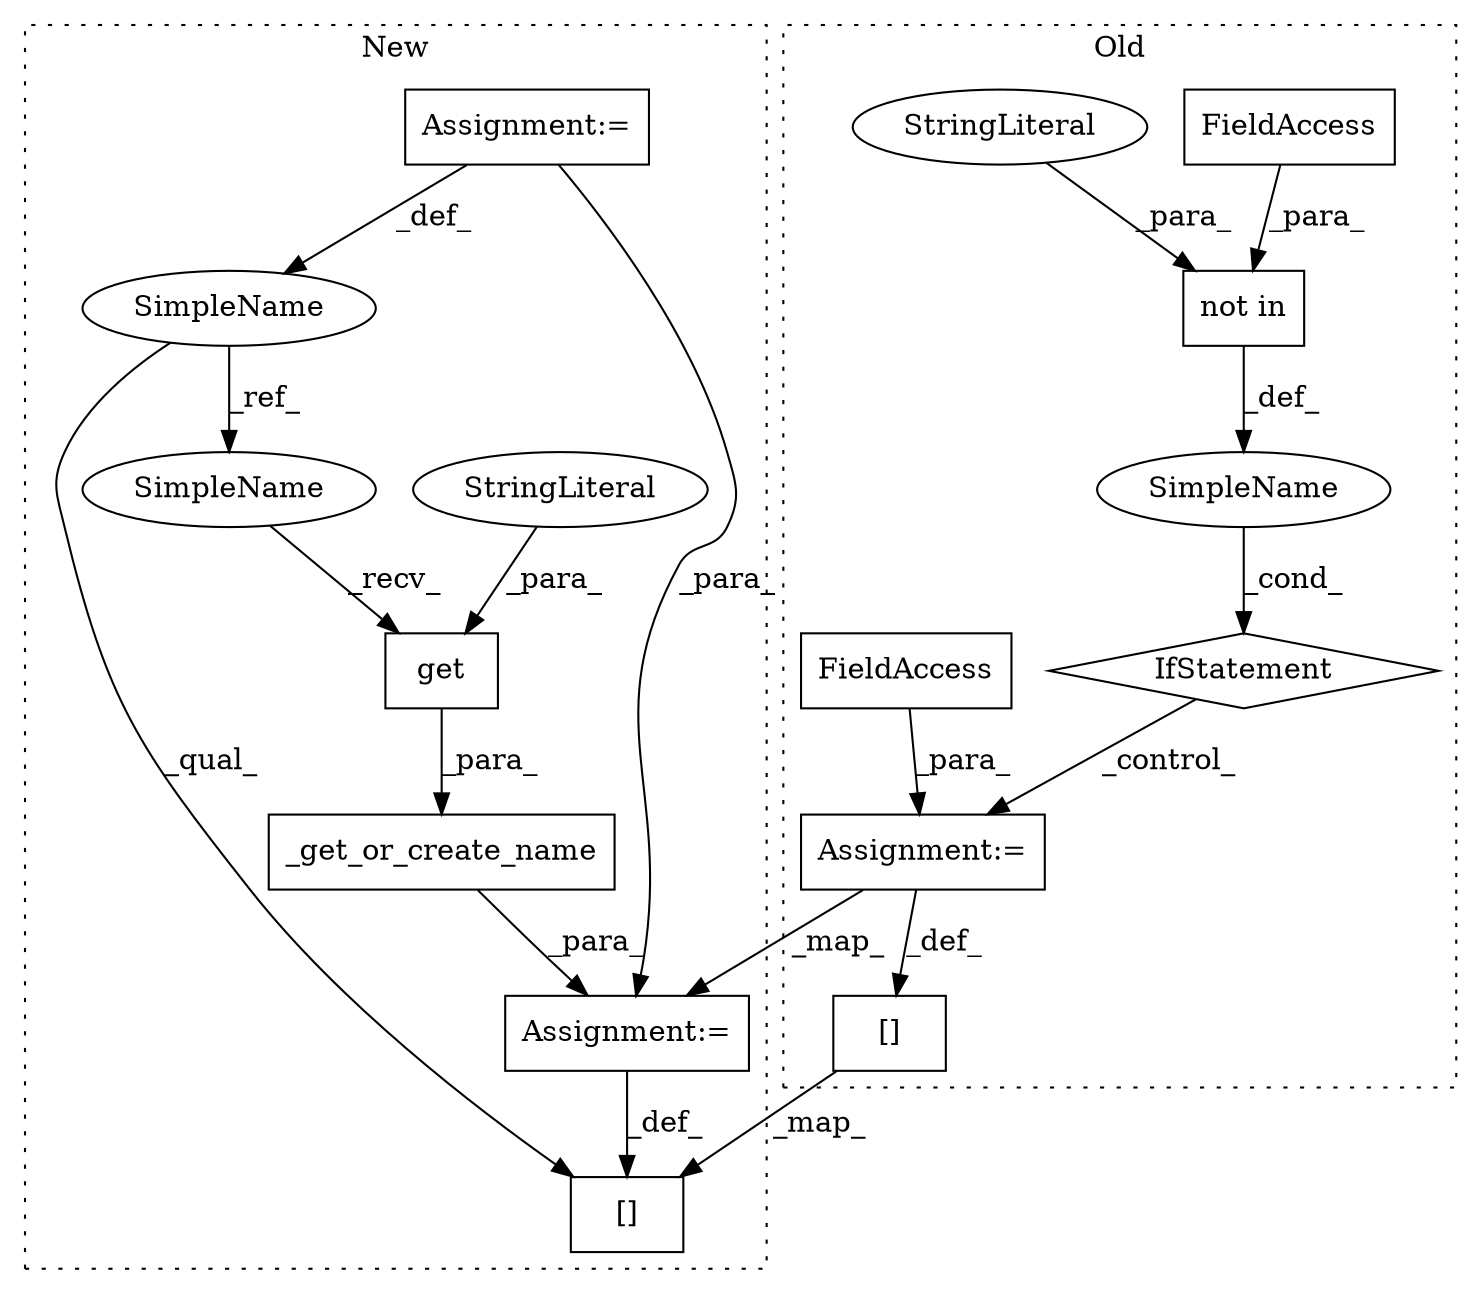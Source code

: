 digraph G {
subgraph cluster0 {
1 [label="not in" a="108" s="1681" l="20" shape="box"];
3 [label="FieldAccess" a="22" s="1695" l="6" shape="box"];
5 [label="IfStatement" a="25" s="1673,1701" l="8,2" shape="diamond"];
6 [label="StringLiteral" a="45" s="1681" l="6" shape="ellipse"];
9 [label="SimpleName" a="42" s="" l="" shape="ellipse"];
10 [label="Assignment:=" a="7" s="1725" l="1" shape="box"];
13 [label="[]" a="2" s="1711,1724" l="7,1" shape="box"];
14 [label="FieldAccess" a="22" s="1726" l="22" shape="box"];
label = "Old";
style="dotted";
}
subgraph cluster1 {
2 [label="_get_or_create_name" a="32" s="1721,1759" l="20,1" shape="box"];
4 [label="get" a="32" s="1748,1758" l="4,1" shape="box"];
7 [label="StringLiteral" a="45" s="1752" l="6" shape="ellipse"];
8 [label="Assignment:=" a="7" s="1607" l="6" shape="box"];
11 [label="Assignment:=" a="7" s="1715" l="1" shape="box"];
12 [label="[]" a="2" s="1701,1714" l="7,1" shape="box"];
15 [label="SimpleName" a="42" s="1607" l="6" shape="ellipse"];
16 [label="SimpleName" a="42" s="1741" l="6" shape="ellipse"];
label = "New";
style="dotted";
}
1 -> 9 [label="_def_"];
2 -> 11 [label="_para_"];
3 -> 1 [label="_para_"];
4 -> 2 [label="_para_"];
5 -> 10 [label="_control_"];
6 -> 1 [label="_para_"];
7 -> 4 [label="_para_"];
8 -> 11 [label="_para_"];
8 -> 15 [label="_def_"];
9 -> 5 [label="_cond_"];
10 -> 13 [label="_def_"];
10 -> 11 [label="_map_"];
11 -> 12 [label="_def_"];
13 -> 12 [label="_map_"];
14 -> 10 [label="_para_"];
15 -> 12 [label="_qual_"];
15 -> 16 [label="_ref_"];
16 -> 4 [label="_recv_"];
}